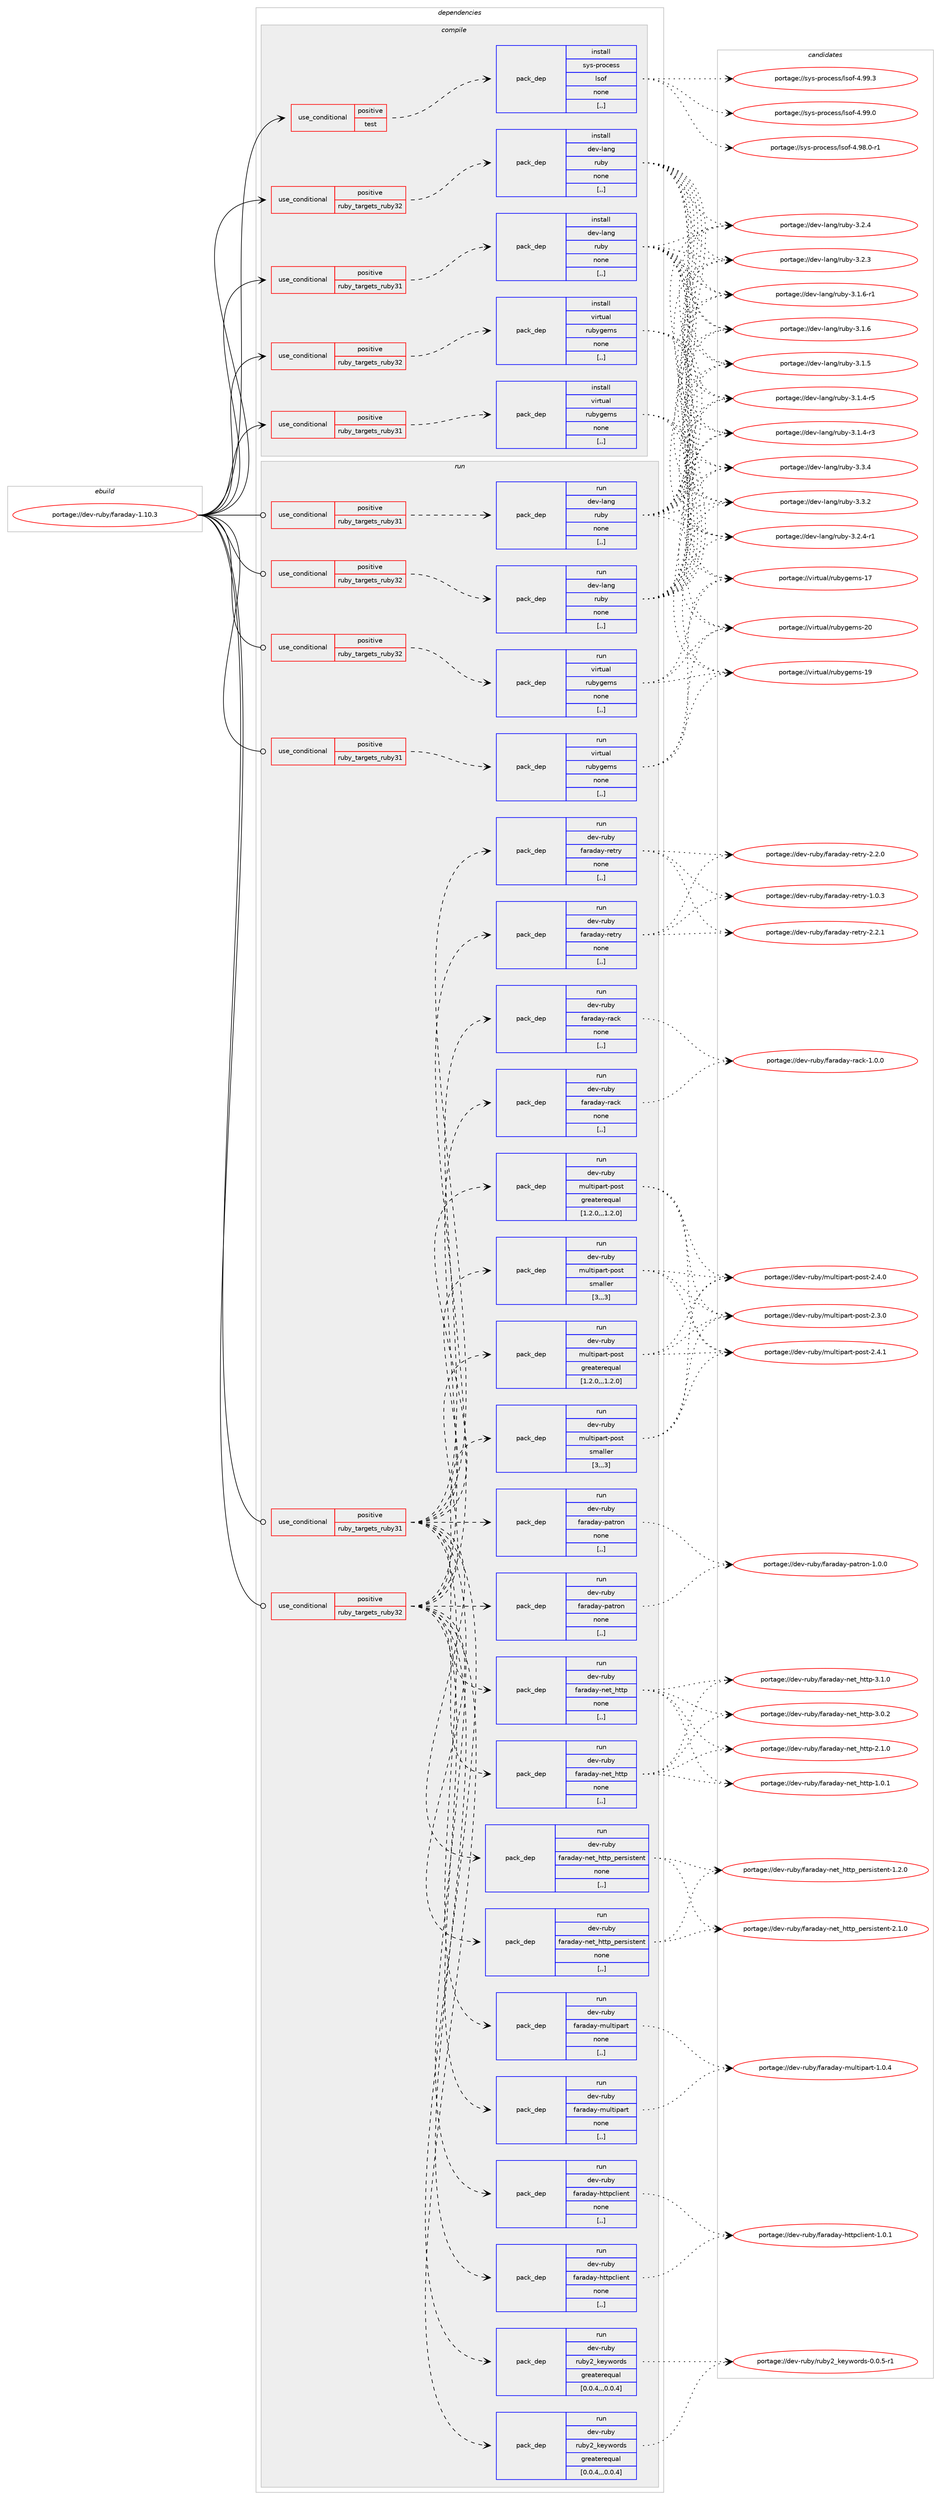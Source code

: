 digraph prolog {

# *************
# Graph options
# *************

newrank=true;
concentrate=true;
compound=true;
graph [rankdir=LR,fontname=Helvetica,fontsize=10,ranksep=1.5];#, ranksep=2.5, nodesep=0.2];
edge  [arrowhead=vee];
node  [fontname=Helvetica,fontsize=10];

# **********
# The ebuild
# **********

subgraph cluster_leftcol {
color=gray;
label=<<i>ebuild</i>>;
id [label="portage://dev-ruby/faraday-1.10.3", color=red, width=4, href="../dev-ruby/faraday-1.10.3.svg"];
}

# ****************
# The dependencies
# ****************

subgraph cluster_midcol {
color=gray;
label=<<i>dependencies</i>>;
subgraph cluster_compile {
fillcolor="#eeeeee";
style=filled;
label=<<i>compile</i>>;
subgraph cond47942 {
dependency184359 [label=<<TABLE BORDER="0" CELLBORDER="1" CELLSPACING="0" CELLPADDING="4"><TR><TD ROWSPAN="3" CELLPADDING="10">use_conditional</TD></TR><TR><TD>positive</TD></TR><TR><TD>ruby_targets_ruby31</TD></TR></TABLE>>, shape=none, color=red];
subgraph pack135085 {
dependency184360 [label=<<TABLE BORDER="0" CELLBORDER="1" CELLSPACING="0" CELLPADDING="4" WIDTH="220"><TR><TD ROWSPAN="6" CELLPADDING="30">pack_dep</TD></TR><TR><TD WIDTH="110">install</TD></TR><TR><TD>dev-lang</TD></TR><TR><TD>ruby</TD></TR><TR><TD>none</TD></TR><TR><TD>[,,]</TD></TR></TABLE>>, shape=none, color=blue];
}
dependency184359:e -> dependency184360:w [weight=20,style="dashed",arrowhead="vee"];
}
id:e -> dependency184359:w [weight=20,style="solid",arrowhead="vee"];
subgraph cond47943 {
dependency184361 [label=<<TABLE BORDER="0" CELLBORDER="1" CELLSPACING="0" CELLPADDING="4"><TR><TD ROWSPAN="3" CELLPADDING="10">use_conditional</TD></TR><TR><TD>positive</TD></TR><TR><TD>ruby_targets_ruby31</TD></TR></TABLE>>, shape=none, color=red];
subgraph pack135086 {
dependency184362 [label=<<TABLE BORDER="0" CELLBORDER="1" CELLSPACING="0" CELLPADDING="4" WIDTH="220"><TR><TD ROWSPAN="6" CELLPADDING="30">pack_dep</TD></TR><TR><TD WIDTH="110">install</TD></TR><TR><TD>virtual</TD></TR><TR><TD>rubygems</TD></TR><TR><TD>none</TD></TR><TR><TD>[,,]</TD></TR></TABLE>>, shape=none, color=blue];
}
dependency184361:e -> dependency184362:w [weight=20,style="dashed",arrowhead="vee"];
}
id:e -> dependency184361:w [weight=20,style="solid",arrowhead="vee"];
subgraph cond47944 {
dependency184363 [label=<<TABLE BORDER="0" CELLBORDER="1" CELLSPACING="0" CELLPADDING="4"><TR><TD ROWSPAN="3" CELLPADDING="10">use_conditional</TD></TR><TR><TD>positive</TD></TR><TR><TD>ruby_targets_ruby32</TD></TR></TABLE>>, shape=none, color=red];
subgraph pack135087 {
dependency184364 [label=<<TABLE BORDER="0" CELLBORDER="1" CELLSPACING="0" CELLPADDING="4" WIDTH="220"><TR><TD ROWSPAN="6" CELLPADDING="30">pack_dep</TD></TR><TR><TD WIDTH="110">install</TD></TR><TR><TD>dev-lang</TD></TR><TR><TD>ruby</TD></TR><TR><TD>none</TD></TR><TR><TD>[,,]</TD></TR></TABLE>>, shape=none, color=blue];
}
dependency184363:e -> dependency184364:w [weight=20,style="dashed",arrowhead="vee"];
}
id:e -> dependency184363:w [weight=20,style="solid",arrowhead="vee"];
subgraph cond47945 {
dependency184365 [label=<<TABLE BORDER="0" CELLBORDER="1" CELLSPACING="0" CELLPADDING="4"><TR><TD ROWSPAN="3" CELLPADDING="10">use_conditional</TD></TR><TR><TD>positive</TD></TR><TR><TD>ruby_targets_ruby32</TD></TR></TABLE>>, shape=none, color=red];
subgraph pack135088 {
dependency184366 [label=<<TABLE BORDER="0" CELLBORDER="1" CELLSPACING="0" CELLPADDING="4" WIDTH="220"><TR><TD ROWSPAN="6" CELLPADDING="30">pack_dep</TD></TR><TR><TD WIDTH="110">install</TD></TR><TR><TD>virtual</TD></TR><TR><TD>rubygems</TD></TR><TR><TD>none</TD></TR><TR><TD>[,,]</TD></TR></TABLE>>, shape=none, color=blue];
}
dependency184365:e -> dependency184366:w [weight=20,style="dashed",arrowhead="vee"];
}
id:e -> dependency184365:w [weight=20,style="solid",arrowhead="vee"];
subgraph cond47946 {
dependency184367 [label=<<TABLE BORDER="0" CELLBORDER="1" CELLSPACING="0" CELLPADDING="4"><TR><TD ROWSPAN="3" CELLPADDING="10">use_conditional</TD></TR><TR><TD>positive</TD></TR><TR><TD>test</TD></TR></TABLE>>, shape=none, color=red];
subgraph pack135089 {
dependency184368 [label=<<TABLE BORDER="0" CELLBORDER="1" CELLSPACING="0" CELLPADDING="4" WIDTH="220"><TR><TD ROWSPAN="6" CELLPADDING="30">pack_dep</TD></TR><TR><TD WIDTH="110">install</TD></TR><TR><TD>sys-process</TD></TR><TR><TD>lsof</TD></TR><TR><TD>none</TD></TR><TR><TD>[,,]</TD></TR></TABLE>>, shape=none, color=blue];
}
dependency184367:e -> dependency184368:w [weight=20,style="dashed",arrowhead="vee"];
}
id:e -> dependency184367:w [weight=20,style="solid",arrowhead="vee"];
}
subgraph cluster_compileandrun {
fillcolor="#eeeeee";
style=filled;
label=<<i>compile and run</i>>;
}
subgraph cluster_run {
fillcolor="#eeeeee";
style=filled;
label=<<i>run</i>>;
subgraph cond47947 {
dependency184369 [label=<<TABLE BORDER="0" CELLBORDER="1" CELLSPACING="0" CELLPADDING="4"><TR><TD ROWSPAN="3" CELLPADDING="10">use_conditional</TD></TR><TR><TD>positive</TD></TR><TR><TD>ruby_targets_ruby31</TD></TR></TABLE>>, shape=none, color=red];
subgraph pack135090 {
dependency184370 [label=<<TABLE BORDER="0" CELLBORDER="1" CELLSPACING="0" CELLPADDING="4" WIDTH="220"><TR><TD ROWSPAN="6" CELLPADDING="30">pack_dep</TD></TR><TR><TD WIDTH="110">run</TD></TR><TR><TD>dev-lang</TD></TR><TR><TD>ruby</TD></TR><TR><TD>none</TD></TR><TR><TD>[,,]</TD></TR></TABLE>>, shape=none, color=blue];
}
dependency184369:e -> dependency184370:w [weight=20,style="dashed",arrowhead="vee"];
}
id:e -> dependency184369:w [weight=20,style="solid",arrowhead="odot"];
subgraph cond47948 {
dependency184371 [label=<<TABLE BORDER="0" CELLBORDER="1" CELLSPACING="0" CELLPADDING="4"><TR><TD ROWSPAN="3" CELLPADDING="10">use_conditional</TD></TR><TR><TD>positive</TD></TR><TR><TD>ruby_targets_ruby31</TD></TR></TABLE>>, shape=none, color=red];
subgraph pack135091 {
dependency184372 [label=<<TABLE BORDER="0" CELLBORDER="1" CELLSPACING="0" CELLPADDING="4" WIDTH="220"><TR><TD ROWSPAN="6" CELLPADDING="30">pack_dep</TD></TR><TR><TD WIDTH="110">run</TD></TR><TR><TD>dev-ruby</TD></TR><TR><TD>faraday-httpclient</TD></TR><TR><TD>none</TD></TR><TR><TD>[,,]</TD></TR></TABLE>>, shape=none, color=blue];
}
dependency184371:e -> dependency184372:w [weight=20,style="dashed",arrowhead="vee"];
subgraph pack135092 {
dependency184373 [label=<<TABLE BORDER="0" CELLBORDER="1" CELLSPACING="0" CELLPADDING="4" WIDTH="220"><TR><TD ROWSPAN="6" CELLPADDING="30">pack_dep</TD></TR><TR><TD WIDTH="110">run</TD></TR><TR><TD>dev-ruby</TD></TR><TR><TD>faraday-multipart</TD></TR><TR><TD>none</TD></TR><TR><TD>[,,]</TD></TR></TABLE>>, shape=none, color=blue];
}
dependency184371:e -> dependency184373:w [weight=20,style="dashed",arrowhead="vee"];
subgraph pack135093 {
dependency184374 [label=<<TABLE BORDER="0" CELLBORDER="1" CELLSPACING="0" CELLPADDING="4" WIDTH="220"><TR><TD ROWSPAN="6" CELLPADDING="30">pack_dep</TD></TR><TR><TD WIDTH="110">run</TD></TR><TR><TD>dev-ruby</TD></TR><TR><TD>faraday-net_http_persistent</TD></TR><TR><TD>none</TD></TR><TR><TD>[,,]</TD></TR></TABLE>>, shape=none, color=blue];
}
dependency184371:e -> dependency184374:w [weight=20,style="dashed",arrowhead="vee"];
subgraph pack135094 {
dependency184375 [label=<<TABLE BORDER="0" CELLBORDER="1" CELLSPACING="0" CELLPADDING="4" WIDTH="220"><TR><TD ROWSPAN="6" CELLPADDING="30">pack_dep</TD></TR><TR><TD WIDTH="110">run</TD></TR><TR><TD>dev-ruby</TD></TR><TR><TD>faraday-net_http</TD></TR><TR><TD>none</TD></TR><TR><TD>[,,]</TD></TR></TABLE>>, shape=none, color=blue];
}
dependency184371:e -> dependency184375:w [weight=20,style="dashed",arrowhead="vee"];
subgraph pack135095 {
dependency184376 [label=<<TABLE BORDER="0" CELLBORDER="1" CELLSPACING="0" CELLPADDING="4" WIDTH="220"><TR><TD ROWSPAN="6" CELLPADDING="30">pack_dep</TD></TR><TR><TD WIDTH="110">run</TD></TR><TR><TD>dev-ruby</TD></TR><TR><TD>faraday-patron</TD></TR><TR><TD>none</TD></TR><TR><TD>[,,]</TD></TR></TABLE>>, shape=none, color=blue];
}
dependency184371:e -> dependency184376:w [weight=20,style="dashed",arrowhead="vee"];
subgraph pack135096 {
dependency184377 [label=<<TABLE BORDER="0" CELLBORDER="1" CELLSPACING="0" CELLPADDING="4" WIDTH="220"><TR><TD ROWSPAN="6" CELLPADDING="30">pack_dep</TD></TR><TR><TD WIDTH="110">run</TD></TR><TR><TD>dev-ruby</TD></TR><TR><TD>faraday-rack</TD></TR><TR><TD>none</TD></TR><TR><TD>[,,]</TD></TR></TABLE>>, shape=none, color=blue];
}
dependency184371:e -> dependency184377:w [weight=20,style="dashed",arrowhead="vee"];
subgraph pack135097 {
dependency184378 [label=<<TABLE BORDER="0" CELLBORDER="1" CELLSPACING="0" CELLPADDING="4" WIDTH="220"><TR><TD ROWSPAN="6" CELLPADDING="30">pack_dep</TD></TR><TR><TD WIDTH="110">run</TD></TR><TR><TD>dev-ruby</TD></TR><TR><TD>faraday-retry</TD></TR><TR><TD>none</TD></TR><TR><TD>[,,]</TD></TR></TABLE>>, shape=none, color=blue];
}
dependency184371:e -> dependency184378:w [weight=20,style="dashed",arrowhead="vee"];
subgraph pack135098 {
dependency184379 [label=<<TABLE BORDER="0" CELLBORDER="1" CELLSPACING="0" CELLPADDING="4" WIDTH="220"><TR><TD ROWSPAN="6" CELLPADDING="30">pack_dep</TD></TR><TR><TD WIDTH="110">run</TD></TR><TR><TD>dev-ruby</TD></TR><TR><TD>multipart-post</TD></TR><TR><TD>greaterequal</TD></TR><TR><TD>[1.2.0,,,1.2.0]</TD></TR></TABLE>>, shape=none, color=blue];
}
dependency184371:e -> dependency184379:w [weight=20,style="dashed",arrowhead="vee"];
subgraph pack135099 {
dependency184380 [label=<<TABLE BORDER="0" CELLBORDER="1" CELLSPACING="0" CELLPADDING="4" WIDTH="220"><TR><TD ROWSPAN="6" CELLPADDING="30">pack_dep</TD></TR><TR><TD WIDTH="110">run</TD></TR><TR><TD>dev-ruby</TD></TR><TR><TD>multipart-post</TD></TR><TR><TD>smaller</TD></TR><TR><TD>[3,,,3]</TD></TR></TABLE>>, shape=none, color=blue];
}
dependency184371:e -> dependency184380:w [weight=20,style="dashed",arrowhead="vee"];
subgraph pack135100 {
dependency184381 [label=<<TABLE BORDER="0" CELLBORDER="1" CELLSPACING="0" CELLPADDING="4" WIDTH="220"><TR><TD ROWSPAN="6" CELLPADDING="30">pack_dep</TD></TR><TR><TD WIDTH="110">run</TD></TR><TR><TD>dev-ruby</TD></TR><TR><TD>ruby2_keywords</TD></TR><TR><TD>greaterequal</TD></TR><TR><TD>[0.0.4,,,0.0.4]</TD></TR></TABLE>>, shape=none, color=blue];
}
dependency184371:e -> dependency184381:w [weight=20,style="dashed",arrowhead="vee"];
}
id:e -> dependency184371:w [weight=20,style="solid",arrowhead="odot"];
subgraph cond47949 {
dependency184382 [label=<<TABLE BORDER="0" CELLBORDER="1" CELLSPACING="0" CELLPADDING="4"><TR><TD ROWSPAN="3" CELLPADDING="10">use_conditional</TD></TR><TR><TD>positive</TD></TR><TR><TD>ruby_targets_ruby31</TD></TR></TABLE>>, shape=none, color=red];
subgraph pack135101 {
dependency184383 [label=<<TABLE BORDER="0" CELLBORDER="1" CELLSPACING="0" CELLPADDING="4" WIDTH="220"><TR><TD ROWSPAN="6" CELLPADDING="30">pack_dep</TD></TR><TR><TD WIDTH="110">run</TD></TR><TR><TD>virtual</TD></TR><TR><TD>rubygems</TD></TR><TR><TD>none</TD></TR><TR><TD>[,,]</TD></TR></TABLE>>, shape=none, color=blue];
}
dependency184382:e -> dependency184383:w [weight=20,style="dashed",arrowhead="vee"];
}
id:e -> dependency184382:w [weight=20,style="solid",arrowhead="odot"];
subgraph cond47950 {
dependency184384 [label=<<TABLE BORDER="0" CELLBORDER="1" CELLSPACING="0" CELLPADDING="4"><TR><TD ROWSPAN="3" CELLPADDING="10">use_conditional</TD></TR><TR><TD>positive</TD></TR><TR><TD>ruby_targets_ruby32</TD></TR></TABLE>>, shape=none, color=red];
subgraph pack135102 {
dependency184385 [label=<<TABLE BORDER="0" CELLBORDER="1" CELLSPACING="0" CELLPADDING="4" WIDTH="220"><TR><TD ROWSPAN="6" CELLPADDING="30">pack_dep</TD></TR><TR><TD WIDTH="110">run</TD></TR><TR><TD>dev-lang</TD></TR><TR><TD>ruby</TD></TR><TR><TD>none</TD></TR><TR><TD>[,,]</TD></TR></TABLE>>, shape=none, color=blue];
}
dependency184384:e -> dependency184385:w [weight=20,style="dashed",arrowhead="vee"];
}
id:e -> dependency184384:w [weight=20,style="solid",arrowhead="odot"];
subgraph cond47951 {
dependency184386 [label=<<TABLE BORDER="0" CELLBORDER="1" CELLSPACING="0" CELLPADDING="4"><TR><TD ROWSPAN="3" CELLPADDING="10">use_conditional</TD></TR><TR><TD>positive</TD></TR><TR><TD>ruby_targets_ruby32</TD></TR></TABLE>>, shape=none, color=red];
subgraph pack135103 {
dependency184387 [label=<<TABLE BORDER="0" CELLBORDER="1" CELLSPACING="0" CELLPADDING="4" WIDTH="220"><TR><TD ROWSPAN="6" CELLPADDING="30">pack_dep</TD></TR><TR><TD WIDTH="110">run</TD></TR><TR><TD>dev-ruby</TD></TR><TR><TD>faraday-httpclient</TD></TR><TR><TD>none</TD></TR><TR><TD>[,,]</TD></TR></TABLE>>, shape=none, color=blue];
}
dependency184386:e -> dependency184387:w [weight=20,style="dashed",arrowhead="vee"];
subgraph pack135104 {
dependency184388 [label=<<TABLE BORDER="0" CELLBORDER="1" CELLSPACING="0" CELLPADDING="4" WIDTH="220"><TR><TD ROWSPAN="6" CELLPADDING="30">pack_dep</TD></TR><TR><TD WIDTH="110">run</TD></TR><TR><TD>dev-ruby</TD></TR><TR><TD>faraday-multipart</TD></TR><TR><TD>none</TD></TR><TR><TD>[,,]</TD></TR></TABLE>>, shape=none, color=blue];
}
dependency184386:e -> dependency184388:w [weight=20,style="dashed",arrowhead="vee"];
subgraph pack135105 {
dependency184389 [label=<<TABLE BORDER="0" CELLBORDER="1" CELLSPACING="0" CELLPADDING="4" WIDTH="220"><TR><TD ROWSPAN="6" CELLPADDING="30">pack_dep</TD></TR><TR><TD WIDTH="110">run</TD></TR><TR><TD>dev-ruby</TD></TR><TR><TD>faraday-net_http_persistent</TD></TR><TR><TD>none</TD></TR><TR><TD>[,,]</TD></TR></TABLE>>, shape=none, color=blue];
}
dependency184386:e -> dependency184389:w [weight=20,style="dashed",arrowhead="vee"];
subgraph pack135106 {
dependency184390 [label=<<TABLE BORDER="0" CELLBORDER="1" CELLSPACING="0" CELLPADDING="4" WIDTH="220"><TR><TD ROWSPAN="6" CELLPADDING="30">pack_dep</TD></TR><TR><TD WIDTH="110">run</TD></TR><TR><TD>dev-ruby</TD></TR><TR><TD>faraday-net_http</TD></TR><TR><TD>none</TD></TR><TR><TD>[,,]</TD></TR></TABLE>>, shape=none, color=blue];
}
dependency184386:e -> dependency184390:w [weight=20,style="dashed",arrowhead="vee"];
subgraph pack135107 {
dependency184391 [label=<<TABLE BORDER="0" CELLBORDER="1" CELLSPACING="0" CELLPADDING="4" WIDTH="220"><TR><TD ROWSPAN="6" CELLPADDING="30">pack_dep</TD></TR><TR><TD WIDTH="110">run</TD></TR><TR><TD>dev-ruby</TD></TR><TR><TD>faraday-patron</TD></TR><TR><TD>none</TD></TR><TR><TD>[,,]</TD></TR></TABLE>>, shape=none, color=blue];
}
dependency184386:e -> dependency184391:w [weight=20,style="dashed",arrowhead="vee"];
subgraph pack135108 {
dependency184392 [label=<<TABLE BORDER="0" CELLBORDER="1" CELLSPACING="0" CELLPADDING="4" WIDTH="220"><TR><TD ROWSPAN="6" CELLPADDING="30">pack_dep</TD></TR><TR><TD WIDTH="110">run</TD></TR><TR><TD>dev-ruby</TD></TR><TR><TD>faraday-rack</TD></TR><TR><TD>none</TD></TR><TR><TD>[,,]</TD></TR></TABLE>>, shape=none, color=blue];
}
dependency184386:e -> dependency184392:w [weight=20,style="dashed",arrowhead="vee"];
subgraph pack135109 {
dependency184393 [label=<<TABLE BORDER="0" CELLBORDER="1" CELLSPACING="0" CELLPADDING="4" WIDTH="220"><TR><TD ROWSPAN="6" CELLPADDING="30">pack_dep</TD></TR><TR><TD WIDTH="110">run</TD></TR><TR><TD>dev-ruby</TD></TR><TR><TD>faraday-retry</TD></TR><TR><TD>none</TD></TR><TR><TD>[,,]</TD></TR></TABLE>>, shape=none, color=blue];
}
dependency184386:e -> dependency184393:w [weight=20,style="dashed",arrowhead="vee"];
subgraph pack135110 {
dependency184394 [label=<<TABLE BORDER="0" CELLBORDER="1" CELLSPACING="0" CELLPADDING="4" WIDTH="220"><TR><TD ROWSPAN="6" CELLPADDING="30">pack_dep</TD></TR><TR><TD WIDTH="110">run</TD></TR><TR><TD>dev-ruby</TD></TR><TR><TD>multipart-post</TD></TR><TR><TD>greaterequal</TD></TR><TR><TD>[1.2.0,,,1.2.0]</TD></TR></TABLE>>, shape=none, color=blue];
}
dependency184386:e -> dependency184394:w [weight=20,style="dashed",arrowhead="vee"];
subgraph pack135111 {
dependency184395 [label=<<TABLE BORDER="0" CELLBORDER="1" CELLSPACING="0" CELLPADDING="4" WIDTH="220"><TR><TD ROWSPAN="6" CELLPADDING="30">pack_dep</TD></TR><TR><TD WIDTH="110">run</TD></TR><TR><TD>dev-ruby</TD></TR><TR><TD>multipart-post</TD></TR><TR><TD>smaller</TD></TR><TR><TD>[3,,,3]</TD></TR></TABLE>>, shape=none, color=blue];
}
dependency184386:e -> dependency184395:w [weight=20,style="dashed",arrowhead="vee"];
subgraph pack135112 {
dependency184396 [label=<<TABLE BORDER="0" CELLBORDER="1" CELLSPACING="0" CELLPADDING="4" WIDTH="220"><TR><TD ROWSPAN="6" CELLPADDING="30">pack_dep</TD></TR><TR><TD WIDTH="110">run</TD></TR><TR><TD>dev-ruby</TD></TR><TR><TD>ruby2_keywords</TD></TR><TR><TD>greaterequal</TD></TR><TR><TD>[0.0.4,,,0.0.4]</TD></TR></TABLE>>, shape=none, color=blue];
}
dependency184386:e -> dependency184396:w [weight=20,style="dashed",arrowhead="vee"];
}
id:e -> dependency184386:w [weight=20,style="solid",arrowhead="odot"];
subgraph cond47952 {
dependency184397 [label=<<TABLE BORDER="0" CELLBORDER="1" CELLSPACING="0" CELLPADDING="4"><TR><TD ROWSPAN="3" CELLPADDING="10">use_conditional</TD></TR><TR><TD>positive</TD></TR><TR><TD>ruby_targets_ruby32</TD></TR></TABLE>>, shape=none, color=red];
subgraph pack135113 {
dependency184398 [label=<<TABLE BORDER="0" CELLBORDER="1" CELLSPACING="0" CELLPADDING="4" WIDTH="220"><TR><TD ROWSPAN="6" CELLPADDING="30">pack_dep</TD></TR><TR><TD WIDTH="110">run</TD></TR><TR><TD>virtual</TD></TR><TR><TD>rubygems</TD></TR><TR><TD>none</TD></TR><TR><TD>[,,]</TD></TR></TABLE>>, shape=none, color=blue];
}
dependency184397:e -> dependency184398:w [weight=20,style="dashed",arrowhead="vee"];
}
id:e -> dependency184397:w [weight=20,style="solid",arrowhead="odot"];
}
}

# **************
# The candidates
# **************

subgraph cluster_choices {
rank=same;
color=gray;
label=<<i>candidates</i>>;

subgraph choice135085 {
color=black;
nodesep=1;
choice10010111845108971101034711411798121455146514652 [label="portage://dev-lang/ruby-3.3.4", color=red, width=4,href="../dev-lang/ruby-3.3.4.svg"];
choice10010111845108971101034711411798121455146514650 [label="portage://dev-lang/ruby-3.3.2", color=red, width=4,href="../dev-lang/ruby-3.3.2.svg"];
choice100101118451089711010347114117981214551465046524511449 [label="portage://dev-lang/ruby-3.2.4-r1", color=red, width=4,href="../dev-lang/ruby-3.2.4-r1.svg"];
choice10010111845108971101034711411798121455146504652 [label="portage://dev-lang/ruby-3.2.4", color=red, width=4,href="../dev-lang/ruby-3.2.4.svg"];
choice10010111845108971101034711411798121455146504651 [label="portage://dev-lang/ruby-3.2.3", color=red, width=4,href="../dev-lang/ruby-3.2.3.svg"];
choice100101118451089711010347114117981214551464946544511449 [label="portage://dev-lang/ruby-3.1.6-r1", color=red, width=4,href="../dev-lang/ruby-3.1.6-r1.svg"];
choice10010111845108971101034711411798121455146494654 [label="portage://dev-lang/ruby-3.1.6", color=red, width=4,href="../dev-lang/ruby-3.1.6.svg"];
choice10010111845108971101034711411798121455146494653 [label="portage://dev-lang/ruby-3.1.5", color=red, width=4,href="../dev-lang/ruby-3.1.5.svg"];
choice100101118451089711010347114117981214551464946524511453 [label="portage://dev-lang/ruby-3.1.4-r5", color=red, width=4,href="../dev-lang/ruby-3.1.4-r5.svg"];
choice100101118451089711010347114117981214551464946524511451 [label="portage://dev-lang/ruby-3.1.4-r3", color=red, width=4,href="../dev-lang/ruby-3.1.4-r3.svg"];
dependency184360:e -> choice10010111845108971101034711411798121455146514652:w [style=dotted,weight="100"];
dependency184360:e -> choice10010111845108971101034711411798121455146514650:w [style=dotted,weight="100"];
dependency184360:e -> choice100101118451089711010347114117981214551465046524511449:w [style=dotted,weight="100"];
dependency184360:e -> choice10010111845108971101034711411798121455146504652:w [style=dotted,weight="100"];
dependency184360:e -> choice10010111845108971101034711411798121455146504651:w [style=dotted,weight="100"];
dependency184360:e -> choice100101118451089711010347114117981214551464946544511449:w [style=dotted,weight="100"];
dependency184360:e -> choice10010111845108971101034711411798121455146494654:w [style=dotted,weight="100"];
dependency184360:e -> choice10010111845108971101034711411798121455146494653:w [style=dotted,weight="100"];
dependency184360:e -> choice100101118451089711010347114117981214551464946524511453:w [style=dotted,weight="100"];
dependency184360:e -> choice100101118451089711010347114117981214551464946524511451:w [style=dotted,weight="100"];
}
subgraph choice135086 {
color=black;
nodesep=1;
choice118105114116117971084711411798121103101109115455048 [label="portage://virtual/rubygems-20", color=red, width=4,href="../virtual/rubygems-20.svg"];
choice118105114116117971084711411798121103101109115454957 [label="portage://virtual/rubygems-19", color=red, width=4,href="../virtual/rubygems-19.svg"];
choice118105114116117971084711411798121103101109115454955 [label="portage://virtual/rubygems-17", color=red, width=4,href="../virtual/rubygems-17.svg"];
dependency184362:e -> choice118105114116117971084711411798121103101109115455048:w [style=dotted,weight="100"];
dependency184362:e -> choice118105114116117971084711411798121103101109115454957:w [style=dotted,weight="100"];
dependency184362:e -> choice118105114116117971084711411798121103101109115454955:w [style=dotted,weight="100"];
}
subgraph choice135087 {
color=black;
nodesep=1;
choice10010111845108971101034711411798121455146514652 [label="portage://dev-lang/ruby-3.3.4", color=red, width=4,href="../dev-lang/ruby-3.3.4.svg"];
choice10010111845108971101034711411798121455146514650 [label="portage://dev-lang/ruby-3.3.2", color=red, width=4,href="../dev-lang/ruby-3.3.2.svg"];
choice100101118451089711010347114117981214551465046524511449 [label="portage://dev-lang/ruby-3.2.4-r1", color=red, width=4,href="../dev-lang/ruby-3.2.4-r1.svg"];
choice10010111845108971101034711411798121455146504652 [label="portage://dev-lang/ruby-3.2.4", color=red, width=4,href="../dev-lang/ruby-3.2.4.svg"];
choice10010111845108971101034711411798121455146504651 [label="portage://dev-lang/ruby-3.2.3", color=red, width=4,href="../dev-lang/ruby-3.2.3.svg"];
choice100101118451089711010347114117981214551464946544511449 [label="portage://dev-lang/ruby-3.1.6-r1", color=red, width=4,href="../dev-lang/ruby-3.1.6-r1.svg"];
choice10010111845108971101034711411798121455146494654 [label="portage://dev-lang/ruby-3.1.6", color=red, width=4,href="../dev-lang/ruby-3.1.6.svg"];
choice10010111845108971101034711411798121455146494653 [label="portage://dev-lang/ruby-3.1.5", color=red, width=4,href="../dev-lang/ruby-3.1.5.svg"];
choice100101118451089711010347114117981214551464946524511453 [label="portage://dev-lang/ruby-3.1.4-r5", color=red, width=4,href="../dev-lang/ruby-3.1.4-r5.svg"];
choice100101118451089711010347114117981214551464946524511451 [label="portage://dev-lang/ruby-3.1.4-r3", color=red, width=4,href="../dev-lang/ruby-3.1.4-r3.svg"];
dependency184364:e -> choice10010111845108971101034711411798121455146514652:w [style=dotted,weight="100"];
dependency184364:e -> choice10010111845108971101034711411798121455146514650:w [style=dotted,weight="100"];
dependency184364:e -> choice100101118451089711010347114117981214551465046524511449:w [style=dotted,weight="100"];
dependency184364:e -> choice10010111845108971101034711411798121455146504652:w [style=dotted,weight="100"];
dependency184364:e -> choice10010111845108971101034711411798121455146504651:w [style=dotted,weight="100"];
dependency184364:e -> choice100101118451089711010347114117981214551464946544511449:w [style=dotted,weight="100"];
dependency184364:e -> choice10010111845108971101034711411798121455146494654:w [style=dotted,weight="100"];
dependency184364:e -> choice10010111845108971101034711411798121455146494653:w [style=dotted,weight="100"];
dependency184364:e -> choice100101118451089711010347114117981214551464946524511453:w [style=dotted,weight="100"];
dependency184364:e -> choice100101118451089711010347114117981214551464946524511451:w [style=dotted,weight="100"];
}
subgraph choice135088 {
color=black;
nodesep=1;
choice118105114116117971084711411798121103101109115455048 [label="portage://virtual/rubygems-20", color=red, width=4,href="../virtual/rubygems-20.svg"];
choice118105114116117971084711411798121103101109115454957 [label="portage://virtual/rubygems-19", color=red, width=4,href="../virtual/rubygems-19.svg"];
choice118105114116117971084711411798121103101109115454955 [label="portage://virtual/rubygems-17", color=red, width=4,href="../virtual/rubygems-17.svg"];
dependency184366:e -> choice118105114116117971084711411798121103101109115455048:w [style=dotted,weight="100"];
dependency184366:e -> choice118105114116117971084711411798121103101109115454957:w [style=dotted,weight="100"];
dependency184366:e -> choice118105114116117971084711411798121103101109115454955:w [style=dotted,weight="100"];
}
subgraph choice135089 {
color=black;
nodesep=1;
choice11512111545112114111991011151154710811511110245524657574651 [label="portage://sys-process/lsof-4.99.3", color=red, width=4,href="../sys-process/lsof-4.99.3.svg"];
choice11512111545112114111991011151154710811511110245524657574648 [label="portage://sys-process/lsof-4.99.0", color=red, width=4,href="../sys-process/lsof-4.99.0.svg"];
choice115121115451121141119910111511547108115111102455246575646484511449 [label="portage://sys-process/lsof-4.98.0-r1", color=red, width=4,href="../sys-process/lsof-4.98.0-r1.svg"];
dependency184368:e -> choice11512111545112114111991011151154710811511110245524657574651:w [style=dotted,weight="100"];
dependency184368:e -> choice11512111545112114111991011151154710811511110245524657574648:w [style=dotted,weight="100"];
dependency184368:e -> choice115121115451121141119910111511547108115111102455246575646484511449:w [style=dotted,weight="100"];
}
subgraph choice135090 {
color=black;
nodesep=1;
choice10010111845108971101034711411798121455146514652 [label="portage://dev-lang/ruby-3.3.4", color=red, width=4,href="../dev-lang/ruby-3.3.4.svg"];
choice10010111845108971101034711411798121455146514650 [label="portage://dev-lang/ruby-3.3.2", color=red, width=4,href="../dev-lang/ruby-3.3.2.svg"];
choice100101118451089711010347114117981214551465046524511449 [label="portage://dev-lang/ruby-3.2.4-r1", color=red, width=4,href="../dev-lang/ruby-3.2.4-r1.svg"];
choice10010111845108971101034711411798121455146504652 [label="portage://dev-lang/ruby-3.2.4", color=red, width=4,href="../dev-lang/ruby-3.2.4.svg"];
choice10010111845108971101034711411798121455146504651 [label="portage://dev-lang/ruby-3.2.3", color=red, width=4,href="../dev-lang/ruby-3.2.3.svg"];
choice100101118451089711010347114117981214551464946544511449 [label="portage://dev-lang/ruby-3.1.6-r1", color=red, width=4,href="../dev-lang/ruby-3.1.6-r1.svg"];
choice10010111845108971101034711411798121455146494654 [label="portage://dev-lang/ruby-3.1.6", color=red, width=4,href="../dev-lang/ruby-3.1.6.svg"];
choice10010111845108971101034711411798121455146494653 [label="portage://dev-lang/ruby-3.1.5", color=red, width=4,href="../dev-lang/ruby-3.1.5.svg"];
choice100101118451089711010347114117981214551464946524511453 [label="portage://dev-lang/ruby-3.1.4-r5", color=red, width=4,href="../dev-lang/ruby-3.1.4-r5.svg"];
choice100101118451089711010347114117981214551464946524511451 [label="portage://dev-lang/ruby-3.1.4-r3", color=red, width=4,href="../dev-lang/ruby-3.1.4-r3.svg"];
dependency184370:e -> choice10010111845108971101034711411798121455146514652:w [style=dotted,weight="100"];
dependency184370:e -> choice10010111845108971101034711411798121455146514650:w [style=dotted,weight="100"];
dependency184370:e -> choice100101118451089711010347114117981214551465046524511449:w [style=dotted,weight="100"];
dependency184370:e -> choice10010111845108971101034711411798121455146504652:w [style=dotted,weight="100"];
dependency184370:e -> choice10010111845108971101034711411798121455146504651:w [style=dotted,weight="100"];
dependency184370:e -> choice100101118451089711010347114117981214551464946544511449:w [style=dotted,weight="100"];
dependency184370:e -> choice10010111845108971101034711411798121455146494654:w [style=dotted,weight="100"];
dependency184370:e -> choice10010111845108971101034711411798121455146494653:w [style=dotted,weight="100"];
dependency184370:e -> choice100101118451089711010347114117981214551464946524511453:w [style=dotted,weight="100"];
dependency184370:e -> choice100101118451089711010347114117981214551464946524511451:w [style=dotted,weight="100"];
}
subgraph choice135091 {
color=black;
nodesep=1;
choice1001011184511411798121471029711497100971214510411611611299108105101110116454946484649 [label="portage://dev-ruby/faraday-httpclient-1.0.1", color=red, width=4,href="../dev-ruby/faraday-httpclient-1.0.1.svg"];
dependency184372:e -> choice1001011184511411798121471029711497100971214510411611611299108105101110116454946484649:w [style=dotted,weight="100"];
}
subgraph choice135092 {
color=black;
nodesep=1;
choice1001011184511411798121471029711497100971214510911710811610511297114116454946484652 [label="portage://dev-ruby/faraday-multipart-1.0.4", color=red, width=4,href="../dev-ruby/faraday-multipart-1.0.4.svg"];
dependency184373:e -> choice1001011184511411798121471029711497100971214510911710811610511297114116454946484652:w [style=dotted,weight="100"];
}
subgraph choice135093 {
color=black;
nodesep=1;
choice100101118451141179812147102971149710097121451101011169510411611611295112101114115105115116101110116455046494648 [label="portage://dev-ruby/faraday-net_http_persistent-2.1.0", color=red, width=4,href="../dev-ruby/faraday-net_http_persistent-2.1.0.svg"];
choice100101118451141179812147102971149710097121451101011169510411611611295112101114115105115116101110116454946504648 [label="portage://dev-ruby/faraday-net_http_persistent-1.2.0", color=red, width=4,href="../dev-ruby/faraday-net_http_persistent-1.2.0.svg"];
dependency184374:e -> choice100101118451141179812147102971149710097121451101011169510411611611295112101114115105115116101110116455046494648:w [style=dotted,weight="100"];
dependency184374:e -> choice100101118451141179812147102971149710097121451101011169510411611611295112101114115105115116101110116454946504648:w [style=dotted,weight="100"];
}
subgraph choice135094 {
color=black;
nodesep=1;
choice1001011184511411798121471029711497100971214511010111695104116116112455146494648 [label="portage://dev-ruby/faraday-net_http-3.1.0", color=red, width=4,href="../dev-ruby/faraday-net_http-3.1.0.svg"];
choice1001011184511411798121471029711497100971214511010111695104116116112455146484650 [label="portage://dev-ruby/faraday-net_http-3.0.2", color=red, width=4,href="../dev-ruby/faraday-net_http-3.0.2.svg"];
choice1001011184511411798121471029711497100971214511010111695104116116112455046494648 [label="portage://dev-ruby/faraday-net_http-2.1.0", color=red, width=4,href="../dev-ruby/faraday-net_http-2.1.0.svg"];
choice1001011184511411798121471029711497100971214511010111695104116116112454946484649 [label="portage://dev-ruby/faraday-net_http-1.0.1", color=red, width=4,href="../dev-ruby/faraday-net_http-1.0.1.svg"];
dependency184375:e -> choice1001011184511411798121471029711497100971214511010111695104116116112455146494648:w [style=dotted,weight="100"];
dependency184375:e -> choice1001011184511411798121471029711497100971214511010111695104116116112455146484650:w [style=dotted,weight="100"];
dependency184375:e -> choice1001011184511411798121471029711497100971214511010111695104116116112455046494648:w [style=dotted,weight="100"];
dependency184375:e -> choice1001011184511411798121471029711497100971214511010111695104116116112454946484649:w [style=dotted,weight="100"];
}
subgraph choice135095 {
color=black;
nodesep=1;
choice1001011184511411798121471029711497100971214511297116114111110454946484648 [label="portage://dev-ruby/faraday-patron-1.0.0", color=red, width=4,href="../dev-ruby/faraday-patron-1.0.0.svg"];
dependency184376:e -> choice1001011184511411798121471029711497100971214511297116114111110454946484648:w [style=dotted,weight="100"];
}
subgraph choice135096 {
color=black;
nodesep=1;
choice100101118451141179812147102971149710097121451149799107454946484648 [label="portage://dev-ruby/faraday-rack-1.0.0", color=red, width=4,href="../dev-ruby/faraday-rack-1.0.0.svg"];
dependency184377:e -> choice100101118451141179812147102971149710097121451149799107454946484648:w [style=dotted,weight="100"];
}
subgraph choice135097 {
color=black;
nodesep=1;
choice10010111845114117981214710297114971009712145114101116114121455046504649 [label="portage://dev-ruby/faraday-retry-2.2.1", color=red, width=4,href="../dev-ruby/faraday-retry-2.2.1.svg"];
choice10010111845114117981214710297114971009712145114101116114121455046504648 [label="portage://dev-ruby/faraday-retry-2.2.0", color=red, width=4,href="../dev-ruby/faraday-retry-2.2.0.svg"];
choice10010111845114117981214710297114971009712145114101116114121454946484651 [label="portage://dev-ruby/faraday-retry-1.0.3", color=red, width=4,href="../dev-ruby/faraday-retry-1.0.3.svg"];
dependency184378:e -> choice10010111845114117981214710297114971009712145114101116114121455046504649:w [style=dotted,weight="100"];
dependency184378:e -> choice10010111845114117981214710297114971009712145114101116114121455046504648:w [style=dotted,weight="100"];
dependency184378:e -> choice10010111845114117981214710297114971009712145114101116114121454946484651:w [style=dotted,weight="100"];
}
subgraph choice135098 {
color=black;
nodesep=1;
choice1001011184511411798121471091171081161051129711411645112111115116455046524649 [label="portage://dev-ruby/multipart-post-2.4.1", color=red, width=4,href="../dev-ruby/multipart-post-2.4.1.svg"];
choice1001011184511411798121471091171081161051129711411645112111115116455046524648 [label="portage://dev-ruby/multipart-post-2.4.0", color=red, width=4,href="../dev-ruby/multipart-post-2.4.0.svg"];
choice1001011184511411798121471091171081161051129711411645112111115116455046514648 [label="portage://dev-ruby/multipart-post-2.3.0", color=red, width=4,href="../dev-ruby/multipart-post-2.3.0.svg"];
dependency184379:e -> choice1001011184511411798121471091171081161051129711411645112111115116455046524649:w [style=dotted,weight="100"];
dependency184379:e -> choice1001011184511411798121471091171081161051129711411645112111115116455046524648:w [style=dotted,weight="100"];
dependency184379:e -> choice1001011184511411798121471091171081161051129711411645112111115116455046514648:w [style=dotted,weight="100"];
}
subgraph choice135099 {
color=black;
nodesep=1;
choice1001011184511411798121471091171081161051129711411645112111115116455046524649 [label="portage://dev-ruby/multipart-post-2.4.1", color=red, width=4,href="../dev-ruby/multipart-post-2.4.1.svg"];
choice1001011184511411798121471091171081161051129711411645112111115116455046524648 [label="portage://dev-ruby/multipart-post-2.4.0", color=red, width=4,href="../dev-ruby/multipart-post-2.4.0.svg"];
choice1001011184511411798121471091171081161051129711411645112111115116455046514648 [label="portage://dev-ruby/multipart-post-2.3.0", color=red, width=4,href="../dev-ruby/multipart-post-2.3.0.svg"];
dependency184380:e -> choice1001011184511411798121471091171081161051129711411645112111115116455046524649:w [style=dotted,weight="100"];
dependency184380:e -> choice1001011184511411798121471091171081161051129711411645112111115116455046524648:w [style=dotted,weight="100"];
dependency184380:e -> choice1001011184511411798121471091171081161051129711411645112111115116455046514648:w [style=dotted,weight="100"];
}
subgraph choice135100 {
color=black;
nodesep=1;
choice1001011184511411798121471141179812150951071011211191111141001154548464846534511449 [label="portage://dev-ruby/ruby2_keywords-0.0.5-r1", color=red, width=4,href="../dev-ruby/ruby2_keywords-0.0.5-r1.svg"];
dependency184381:e -> choice1001011184511411798121471141179812150951071011211191111141001154548464846534511449:w [style=dotted,weight="100"];
}
subgraph choice135101 {
color=black;
nodesep=1;
choice118105114116117971084711411798121103101109115455048 [label="portage://virtual/rubygems-20", color=red, width=4,href="../virtual/rubygems-20.svg"];
choice118105114116117971084711411798121103101109115454957 [label="portage://virtual/rubygems-19", color=red, width=4,href="../virtual/rubygems-19.svg"];
choice118105114116117971084711411798121103101109115454955 [label="portage://virtual/rubygems-17", color=red, width=4,href="../virtual/rubygems-17.svg"];
dependency184383:e -> choice118105114116117971084711411798121103101109115455048:w [style=dotted,weight="100"];
dependency184383:e -> choice118105114116117971084711411798121103101109115454957:w [style=dotted,weight="100"];
dependency184383:e -> choice118105114116117971084711411798121103101109115454955:w [style=dotted,weight="100"];
}
subgraph choice135102 {
color=black;
nodesep=1;
choice10010111845108971101034711411798121455146514652 [label="portage://dev-lang/ruby-3.3.4", color=red, width=4,href="../dev-lang/ruby-3.3.4.svg"];
choice10010111845108971101034711411798121455146514650 [label="portage://dev-lang/ruby-3.3.2", color=red, width=4,href="../dev-lang/ruby-3.3.2.svg"];
choice100101118451089711010347114117981214551465046524511449 [label="portage://dev-lang/ruby-3.2.4-r1", color=red, width=4,href="../dev-lang/ruby-3.2.4-r1.svg"];
choice10010111845108971101034711411798121455146504652 [label="portage://dev-lang/ruby-3.2.4", color=red, width=4,href="../dev-lang/ruby-3.2.4.svg"];
choice10010111845108971101034711411798121455146504651 [label="portage://dev-lang/ruby-3.2.3", color=red, width=4,href="../dev-lang/ruby-3.2.3.svg"];
choice100101118451089711010347114117981214551464946544511449 [label="portage://dev-lang/ruby-3.1.6-r1", color=red, width=4,href="../dev-lang/ruby-3.1.6-r1.svg"];
choice10010111845108971101034711411798121455146494654 [label="portage://dev-lang/ruby-3.1.6", color=red, width=4,href="../dev-lang/ruby-3.1.6.svg"];
choice10010111845108971101034711411798121455146494653 [label="portage://dev-lang/ruby-3.1.5", color=red, width=4,href="../dev-lang/ruby-3.1.5.svg"];
choice100101118451089711010347114117981214551464946524511453 [label="portage://dev-lang/ruby-3.1.4-r5", color=red, width=4,href="../dev-lang/ruby-3.1.4-r5.svg"];
choice100101118451089711010347114117981214551464946524511451 [label="portage://dev-lang/ruby-3.1.4-r3", color=red, width=4,href="../dev-lang/ruby-3.1.4-r3.svg"];
dependency184385:e -> choice10010111845108971101034711411798121455146514652:w [style=dotted,weight="100"];
dependency184385:e -> choice10010111845108971101034711411798121455146514650:w [style=dotted,weight="100"];
dependency184385:e -> choice100101118451089711010347114117981214551465046524511449:w [style=dotted,weight="100"];
dependency184385:e -> choice10010111845108971101034711411798121455146504652:w [style=dotted,weight="100"];
dependency184385:e -> choice10010111845108971101034711411798121455146504651:w [style=dotted,weight="100"];
dependency184385:e -> choice100101118451089711010347114117981214551464946544511449:w [style=dotted,weight="100"];
dependency184385:e -> choice10010111845108971101034711411798121455146494654:w [style=dotted,weight="100"];
dependency184385:e -> choice10010111845108971101034711411798121455146494653:w [style=dotted,weight="100"];
dependency184385:e -> choice100101118451089711010347114117981214551464946524511453:w [style=dotted,weight="100"];
dependency184385:e -> choice100101118451089711010347114117981214551464946524511451:w [style=dotted,weight="100"];
}
subgraph choice135103 {
color=black;
nodesep=1;
choice1001011184511411798121471029711497100971214510411611611299108105101110116454946484649 [label="portage://dev-ruby/faraday-httpclient-1.0.1", color=red, width=4,href="../dev-ruby/faraday-httpclient-1.0.1.svg"];
dependency184387:e -> choice1001011184511411798121471029711497100971214510411611611299108105101110116454946484649:w [style=dotted,weight="100"];
}
subgraph choice135104 {
color=black;
nodesep=1;
choice1001011184511411798121471029711497100971214510911710811610511297114116454946484652 [label="portage://dev-ruby/faraday-multipart-1.0.4", color=red, width=4,href="../dev-ruby/faraday-multipart-1.0.4.svg"];
dependency184388:e -> choice1001011184511411798121471029711497100971214510911710811610511297114116454946484652:w [style=dotted,weight="100"];
}
subgraph choice135105 {
color=black;
nodesep=1;
choice100101118451141179812147102971149710097121451101011169510411611611295112101114115105115116101110116455046494648 [label="portage://dev-ruby/faraday-net_http_persistent-2.1.0", color=red, width=4,href="../dev-ruby/faraday-net_http_persistent-2.1.0.svg"];
choice100101118451141179812147102971149710097121451101011169510411611611295112101114115105115116101110116454946504648 [label="portage://dev-ruby/faraday-net_http_persistent-1.2.0", color=red, width=4,href="../dev-ruby/faraday-net_http_persistent-1.2.0.svg"];
dependency184389:e -> choice100101118451141179812147102971149710097121451101011169510411611611295112101114115105115116101110116455046494648:w [style=dotted,weight="100"];
dependency184389:e -> choice100101118451141179812147102971149710097121451101011169510411611611295112101114115105115116101110116454946504648:w [style=dotted,weight="100"];
}
subgraph choice135106 {
color=black;
nodesep=1;
choice1001011184511411798121471029711497100971214511010111695104116116112455146494648 [label="portage://dev-ruby/faraday-net_http-3.1.0", color=red, width=4,href="../dev-ruby/faraday-net_http-3.1.0.svg"];
choice1001011184511411798121471029711497100971214511010111695104116116112455146484650 [label="portage://dev-ruby/faraday-net_http-3.0.2", color=red, width=4,href="../dev-ruby/faraday-net_http-3.0.2.svg"];
choice1001011184511411798121471029711497100971214511010111695104116116112455046494648 [label="portage://dev-ruby/faraday-net_http-2.1.0", color=red, width=4,href="../dev-ruby/faraday-net_http-2.1.0.svg"];
choice1001011184511411798121471029711497100971214511010111695104116116112454946484649 [label="portage://dev-ruby/faraday-net_http-1.0.1", color=red, width=4,href="../dev-ruby/faraday-net_http-1.0.1.svg"];
dependency184390:e -> choice1001011184511411798121471029711497100971214511010111695104116116112455146494648:w [style=dotted,weight="100"];
dependency184390:e -> choice1001011184511411798121471029711497100971214511010111695104116116112455146484650:w [style=dotted,weight="100"];
dependency184390:e -> choice1001011184511411798121471029711497100971214511010111695104116116112455046494648:w [style=dotted,weight="100"];
dependency184390:e -> choice1001011184511411798121471029711497100971214511010111695104116116112454946484649:w [style=dotted,weight="100"];
}
subgraph choice135107 {
color=black;
nodesep=1;
choice1001011184511411798121471029711497100971214511297116114111110454946484648 [label="portage://dev-ruby/faraday-patron-1.0.0", color=red, width=4,href="../dev-ruby/faraday-patron-1.0.0.svg"];
dependency184391:e -> choice1001011184511411798121471029711497100971214511297116114111110454946484648:w [style=dotted,weight="100"];
}
subgraph choice135108 {
color=black;
nodesep=1;
choice100101118451141179812147102971149710097121451149799107454946484648 [label="portage://dev-ruby/faraday-rack-1.0.0", color=red, width=4,href="../dev-ruby/faraday-rack-1.0.0.svg"];
dependency184392:e -> choice100101118451141179812147102971149710097121451149799107454946484648:w [style=dotted,weight="100"];
}
subgraph choice135109 {
color=black;
nodesep=1;
choice10010111845114117981214710297114971009712145114101116114121455046504649 [label="portage://dev-ruby/faraday-retry-2.2.1", color=red, width=4,href="../dev-ruby/faraday-retry-2.2.1.svg"];
choice10010111845114117981214710297114971009712145114101116114121455046504648 [label="portage://dev-ruby/faraday-retry-2.2.0", color=red, width=4,href="../dev-ruby/faraday-retry-2.2.0.svg"];
choice10010111845114117981214710297114971009712145114101116114121454946484651 [label="portage://dev-ruby/faraday-retry-1.0.3", color=red, width=4,href="../dev-ruby/faraday-retry-1.0.3.svg"];
dependency184393:e -> choice10010111845114117981214710297114971009712145114101116114121455046504649:w [style=dotted,weight="100"];
dependency184393:e -> choice10010111845114117981214710297114971009712145114101116114121455046504648:w [style=dotted,weight="100"];
dependency184393:e -> choice10010111845114117981214710297114971009712145114101116114121454946484651:w [style=dotted,weight="100"];
}
subgraph choice135110 {
color=black;
nodesep=1;
choice1001011184511411798121471091171081161051129711411645112111115116455046524649 [label="portage://dev-ruby/multipart-post-2.4.1", color=red, width=4,href="../dev-ruby/multipart-post-2.4.1.svg"];
choice1001011184511411798121471091171081161051129711411645112111115116455046524648 [label="portage://dev-ruby/multipart-post-2.4.0", color=red, width=4,href="../dev-ruby/multipart-post-2.4.0.svg"];
choice1001011184511411798121471091171081161051129711411645112111115116455046514648 [label="portage://dev-ruby/multipart-post-2.3.0", color=red, width=4,href="../dev-ruby/multipart-post-2.3.0.svg"];
dependency184394:e -> choice1001011184511411798121471091171081161051129711411645112111115116455046524649:w [style=dotted,weight="100"];
dependency184394:e -> choice1001011184511411798121471091171081161051129711411645112111115116455046524648:w [style=dotted,weight="100"];
dependency184394:e -> choice1001011184511411798121471091171081161051129711411645112111115116455046514648:w [style=dotted,weight="100"];
}
subgraph choice135111 {
color=black;
nodesep=1;
choice1001011184511411798121471091171081161051129711411645112111115116455046524649 [label="portage://dev-ruby/multipart-post-2.4.1", color=red, width=4,href="../dev-ruby/multipart-post-2.4.1.svg"];
choice1001011184511411798121471091171081161051129711411645112111115116455046524648 [label="portage://dev-ruby/multipart-post-2.4.0", color=red, width=4,href="../dev-ruby/multipart-post-2.4.0.svg"];
choice1001011184511411798121471091171081161051129711411645112111115116455046514648 [label="portage://dev-ruby/multipart-post-2.3.0", color=red, width=4,href="../dev-ruby/multipart-post-2.3.0.svg"];
dependency184395:e -> choice1001011184511411798121471091171081161051129711411645112111115116455046524649:w [style=dotted,weight="100"];
dependency184395:e -> choice1001011184511411798121471091171081161051129711411645112111115116455046524648:w [style=dotted,weight="100"];
dependency184395:e -> choice1001011184511411798121471091171081161051129711411645112111115116455046514648:w [style=dotted,weight="100"];
}
subgraph choice135112 {
color=black;
nodesep=1;
choice1001011184511411798121471141179812150951071011211191111141001154548464846534511449 [label="portage://dev-ruby/ruby2_keywords-0.0.5-r1", color=red, width=4,href="../dev-ruby/ruby2_keywords-0.0.5-r1.svg"];
dependency184396:e -> choice1001011184511411798121471141179812150951071011211191111141001154548464846534511449:w [style=dotted,weight="100"];
}
subgraph choice135113 {
color=black;
nodesep=1;
choice118105114116117971084711411798121103101109115455048 [label="portage://virtual/rubygems-20", color=red, width=4,href="../virtual/rubygems-20.svg"];
choice118105114116117971084711411798121103101109115454957 [label="portage://virtual/rubygems-19", color=red, width=4,href="../virtual/rubygems-19.svg"];
choice118105114116117971084711411798121103101109115454955 [label="portage://virtual/rubygems-17", color=red, width=4,href="../virtual/rubygems-17.svg"];
dependency184398:e -> choice118105114116117971084711411798121103101109115455048:w [style=dotted,weight="100"];
dependency184398:e -> choice118105114116117971084711411798121103101109115454957:w [style=dotted,weight="100"];
dependency184398:e -> choice118105114116117971084711411798121103101109115454955:w [style=dotted,weight="100"];
}
}

}
